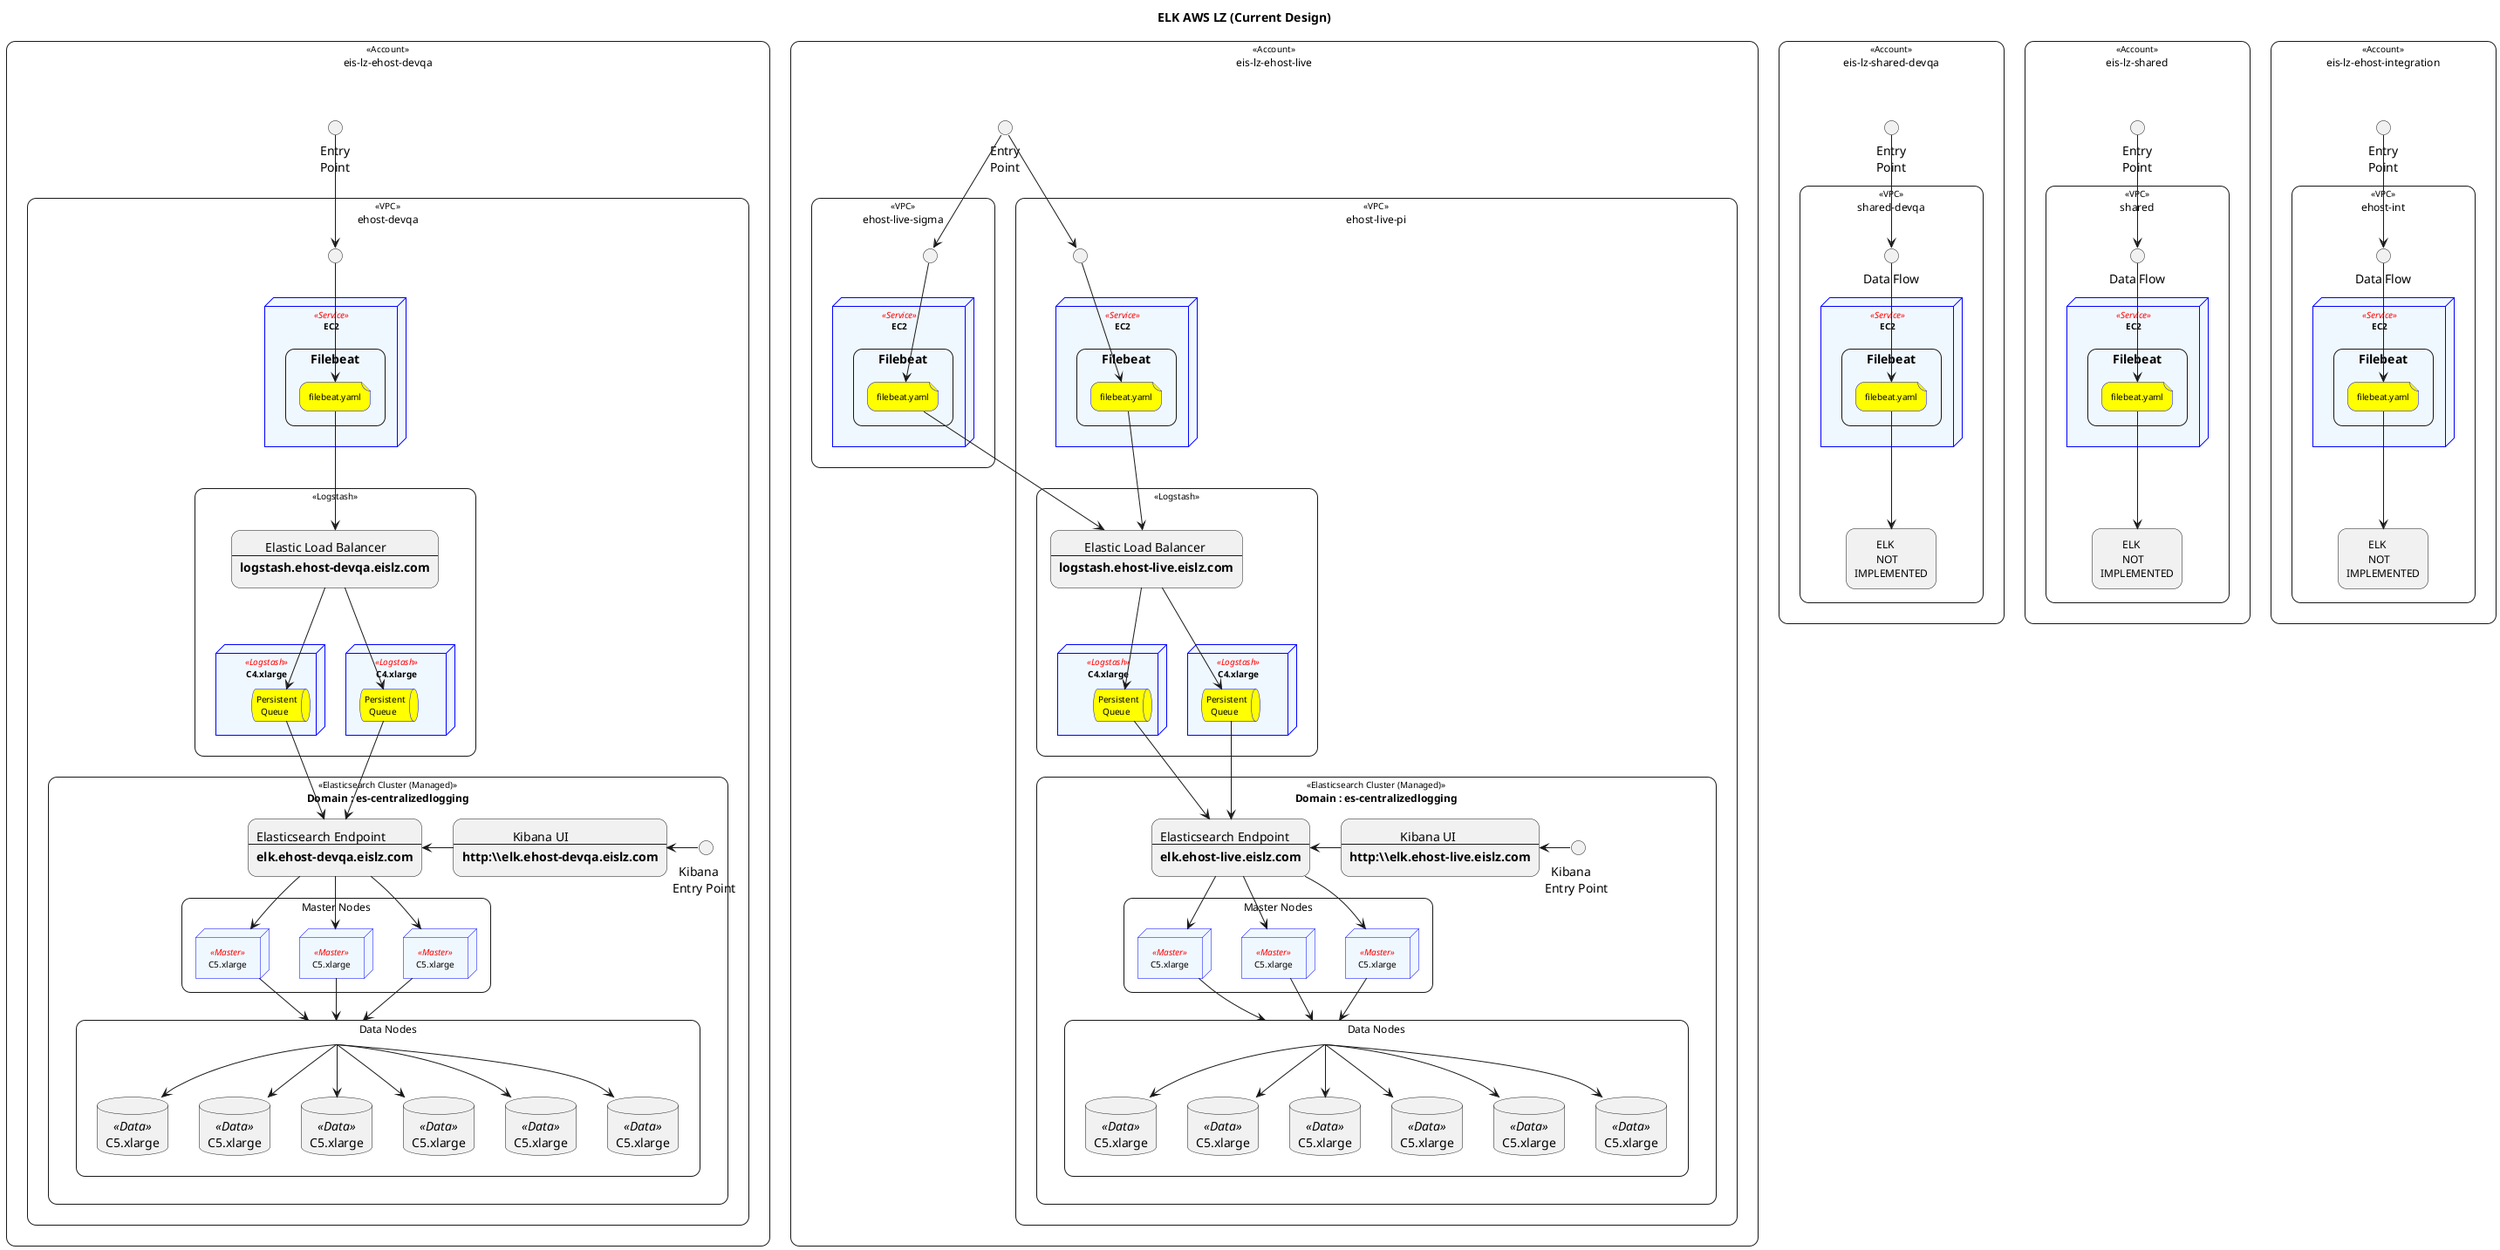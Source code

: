 
'Component Diagram Acceptance Criteria :
'https://confluence.epnet.com/x/QJXHE

@startuml

skinparam componentStyle rectangle
skinparam fontsize 10
skinparam StereotypeFontSize 10
skinparam roundCorner 20

skinparam rectangle {
    roundCorner<<rounded>> 25
    fontsize 12
    FontStyle normal
    StereotypeFontSize 10
    StereotypeFontStyle plain
}

skinparam nodeStereotypeFontSize<<logstash>> 10

skinparam node {
    BackgroundColor #aliceblue
    BorderColor blue
    fontsize 10
    StereotypeFontSize 10
    StereotypeFontColor red
    StereotypeFontStyle italic
}

skinparam queue {
    BackgroundColor #yellow
    BorderColor blue
    fontsize 10
}

skinparam file {
    BackgroundColor #yellow
    BorderColor blue
    fontsize 10
}

title ELK AWS LZ (Current Design)

rectangle "eis-lz-shared-devqa" <<Account>> as acctSharedDevQa {

    rectangle "shared-devqa" <<VPC>> as vpcSHQ {

        node "EC2" <<Service>> as ec2SHQ {

            component "Filebeat" as fbSHQ {

                file "filebeat.yaml" as fbyamlSHQ
            }
        }

        interface "Data Flow" as dataEntrySHQ
        dataEntrySHQ -down-> fbyamlSHQ

        rectangle "\tELK\n\tNOT\nIMPLEMENTED" as noElkSHQ
        fbyamlSHQ --> noElkSHQ
    }

    interface "Entry\nPoint" as dataEntrySharedDevQa
    dataEntrySharedDevQa --> dataEntrySHQ
}

rectangle "eis-lz-shared" <<Account>> as acctShared {

    rectangle "shared" <<VPC>>  as vpcSH {

        node "EC2" <<Service>>  as ec2SH {

            component "Filebeat" as fbSH {

                file "filebeat.yaml" as fbyamlSH
            }
        }

        interface "Data Flow" as dataEntrySH
        dataEntrySH -down-> fbyamlSH

        rectangle "\tELK\n\tNOT\nIMPLEMENTED" as noElkSH
        fbyamlSH --> noElkSH
    }

    interface "Entry\nPoint" as dataEntryShared
    dataEntryShared --> dataEntrySH
}

rectangle "eis-lz-ehost-devqa" <<Account>> as acctEhostDevQa {

    rectangle "ehost-devqa" <<VPC>>  as vpcQ {

        node "EC2" <<Service>> as ec2Q {

            component "Filebeat" as fbQ {

                file "filebeat.yaml" as fbyamlQ
            }
        }

        rectangle " " <<Logstash>> as lsQ  {

            component lsNlbQ as "
            \tElastic Load Balancer
            --
            <b>logstash.ehost-devqa.eislz.com</b>
            "

            node "C4.xlarge" <<Logstash>> as ls2Q {

                queue "Persistent\n  Queue" as pq2Q
            }

            node "C4.xlarge" <<Logstash>> as ls1Q {

                queue "Persistent\n  Queue" as pq1Q
            }
        }

        rectangle "<b>Domain : es-centralizedlogging</b>" <<Elasticsearch Cluster (Managed)>> as escQ {

            component kibanaQ as "
            \t\tKibana UI
            --
            <b>http:\\elk.ehost-devqa.eislz.com</b>
            "

            component elasticEndpointQ as "
            Elasticsearch Endpoint
            --
            <b>elk.ehost-devqa.eislz.com</b>
            "

            rectangle "Master Nodes" as masterQ {
                node "C5.xlarge" <<Master>>  as mn3Q
                node "C5.xlarge" <<Master>>  as mn2Q
                node "C5.xlarge" <<Master>>  as mn1Q
            }

            rectangle "Data Nodes" as dataQ {
                database "C5.xlarge" <<Data>> as dn1Q
                database "C5.xlarge" <<Data>> as dn2Q
                database "C5.xlarge" <<Data>> as dn3Q
                database "C5.xlarge" <<Data>> as dn4Q
                database "C5.xlarge" <<Data>> as dn5Q
                database "C5.xlarge" <<Data>> as dn6Q
            }

            interface "  Kibana\nEntry Point " as kibanaEntryQ
            kibanaEntryQ -left-> kibanaQ

            kibanaQ -left-> elasticEndpointQ

            elasticEndpointQ --> mn3Q
            elasticEndpointQ --> mn2Q
            elasticEndpointQ --> mn1Q

            dataQ --> dn6Q
            dataQ --> dn5Q
            dataQ --> dn4Q
            dataQ --> dn3Q
            dataQ --> dn2Q
            dataQ --> dn1Q

            mn3Q --> dataQ
            mn2Q --> dataQ
            mn1Q --> dataQ
        }

        fbyamlQ -down-> lsNlbQ
        lsNlbQ --> pq1Q
        lsNlbQ --> pq2Q
        pq1Q --> elasticEndpointQ
        pq2Q --> elasticEndpointQ

        interface " " as dataEntryQ
        dataEntryQ -down-> fbyamlQ
    }

    interface "Entry\nPoint" as dataEntryEhostDevQa
    dataEntryEhostDevQa --> dataEntryQ
}

rectangle "eis-lz-ehost-integration" <<Account>> as acctEhostInt {

    rectangle "ehost-int" <<VPC>>  as vpcI {

        node "EC2" <<Service>> as ec2I {

            component "Filebeat" as fbI {

                file "filebeat.yaml" as fbyamlI
            }
        }

        interface "Data Flow" as dataEntryI
        dataEntryI -down-> fbyamlI

        rectangle "\tELK\n\tNOT\nIMPLEMENTED" as noElkI
        fbyamlI --> noElkI
    }

    interface "Entry\nPoint" as dataEntryEhostInt
    dataEntryEhostInt --> dataEntryI
}

rectangle "eis-lz-ehost-live" <<Account>> as acctEhostLive {

    rectangle "ehost-live-sigma" <<VPC>>  as vpcSi {

        node "EC2" <<Service>> as ec2Si {

            component "Filebeat" as fbSi {

                file "filebeat.yaml" as fbyamlSi
            }
        }

        interface " " as dataEntrySi
        dataEntrySi -down-> fbyamlSi
    }

    rectangle "ehost-live-pi" <<VPC>>  as vpcPi {

        node "EC2" <<Service>> as ec2Pi {

            component "Filebeat" as fbPi {

                file "filebeat.yaml" as fbyamlPi
            }
        }

        rectangle " " <<Logstash>> as lsPi {

            component lsNlbPi as "
            \tElastic Load Balancer
            --
            <b>logstash.ehost-live.eislz.com</b>
            "

            node "C4.xlarge" <<Logstash>> as ls1Pi {

                queue "Persistent\n  Queue" as pq1Pi
            }

            node "C4.xlarge" <<Logstash>> as ls2Pi {

                queue "Persistent\n  Queue" as pq2Pi
            }
        }

        rectangle "<b>Domain : es-centralizedlogging</b>" <<Elasticsearch Cluster (Managed)>> as escPii {

            component kibanaPi as "
            \t\tKibana UI
            --
            <b>http:\\elk.ehost-live.eislz.com</b>
            "

            component elasticEndpointPi as "
            Elasticsearch Endpoint
            --
            <b>elk.ehost-live.eislz.com</b>
            "

            rectangle "Master Nodes" as masterPi {

                node "C5.xlarge" <<Master>>  as mn3Pi
                node "C5.xlarge" <<Master>>  as mn2Pi
                node "C5.xlarge" <<Master>>  as mn1Pi
            }

            rectangle "Data Nodes" as dataPi {

                database "C5.xlarge" <<Data>> as dn1Pi
                database "C5.xlarge" <<Data>> as dn2Pi
                database "C5.xlarge" <<Data>> as dn3Pi
                database "C5.xlarge" <<Data>> as dn4Pi
                database "C5.xlarge" <<Data>> as dn5Pi
                database "C5.xlarge" <<Data>> as dn6Pi
            }

            interface "  Kibana\nEntry Point " as kibanaEntryPi
            kibanaEntryPi -left-> kibanaPi

            kibanaPi -left-> elasticEndpointPi

            elasticEndpointPi --> mn3Pi
            elasticEndpointPi --> mn2Pi
            elasticEndpointPi --> mn1Pi

            dataPi --> dn6Pi
            dataPi --> dn5Pi
            dataPi --> dn4Pi
            dataPi --> dn3Pi
            dataPi --> dn2Pi
            dataPi --> dn1Pi

            mn3Pi --> dataPi
            mn2Pi --> dataPi
            mn1Pi --> dataPi
        }

        fbyamlPi -down-> lsNlbPi
        fbyamlSi -down-> lsNlbPi
        lsNlbPi --> pq1Pi
        lsNlbPi --> pq2Pi
        pq1Pi --> elasticEndpointPi
        pq2Pi --> elasticEndpointPi

        interface " " as dataEntryPi
        dataEntryPi -down-> fbyamlPi
    }

    interface "Entry\nPoint" as dataEntryEhostLive
    dataEntryEhostLive --> dataEntryPi
    dataEntryEhostLive --> dataEntrySi
}

@enduml